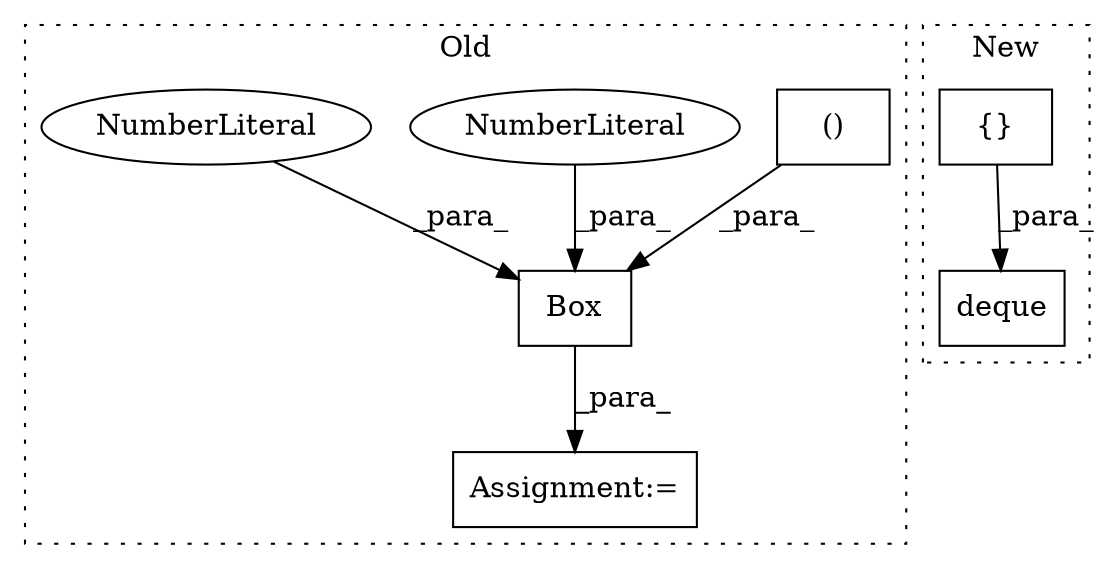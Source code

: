 digraph G {
subgraph cluster0 {
1 [label="Box" a="32" s="4654,4732" l="4,1" shape="box"];
3 [label="()" a="106" s="4671" l="48" shape="box"];
4 [label="NumberLiteral" a="34" s="4658" l="1" shape="ellipse"];
5 [label="NumberLiteral" a="34" s="4660" l="3" shape="ellipse"];
7 [label="Assignment:=" a="7" s="4646" l="1" shape="box"];
label = "Old";
style="dotted";
}
subgraph cluster1 {
2 [label="deque" a="32" s="717,743" l="6,1" shape="box"];
6 [label="{}" a="4" s="732" l="2" shape="box"];
label = "New";
style="dotted";
}
1 -> 7 [label="_para_"];
3 -> 1 [label="_para_"];
4 -> 1 [label="_para_"];
5 -> 1 [label="_para_"];
6 -> 2 [label="_para_"];
}